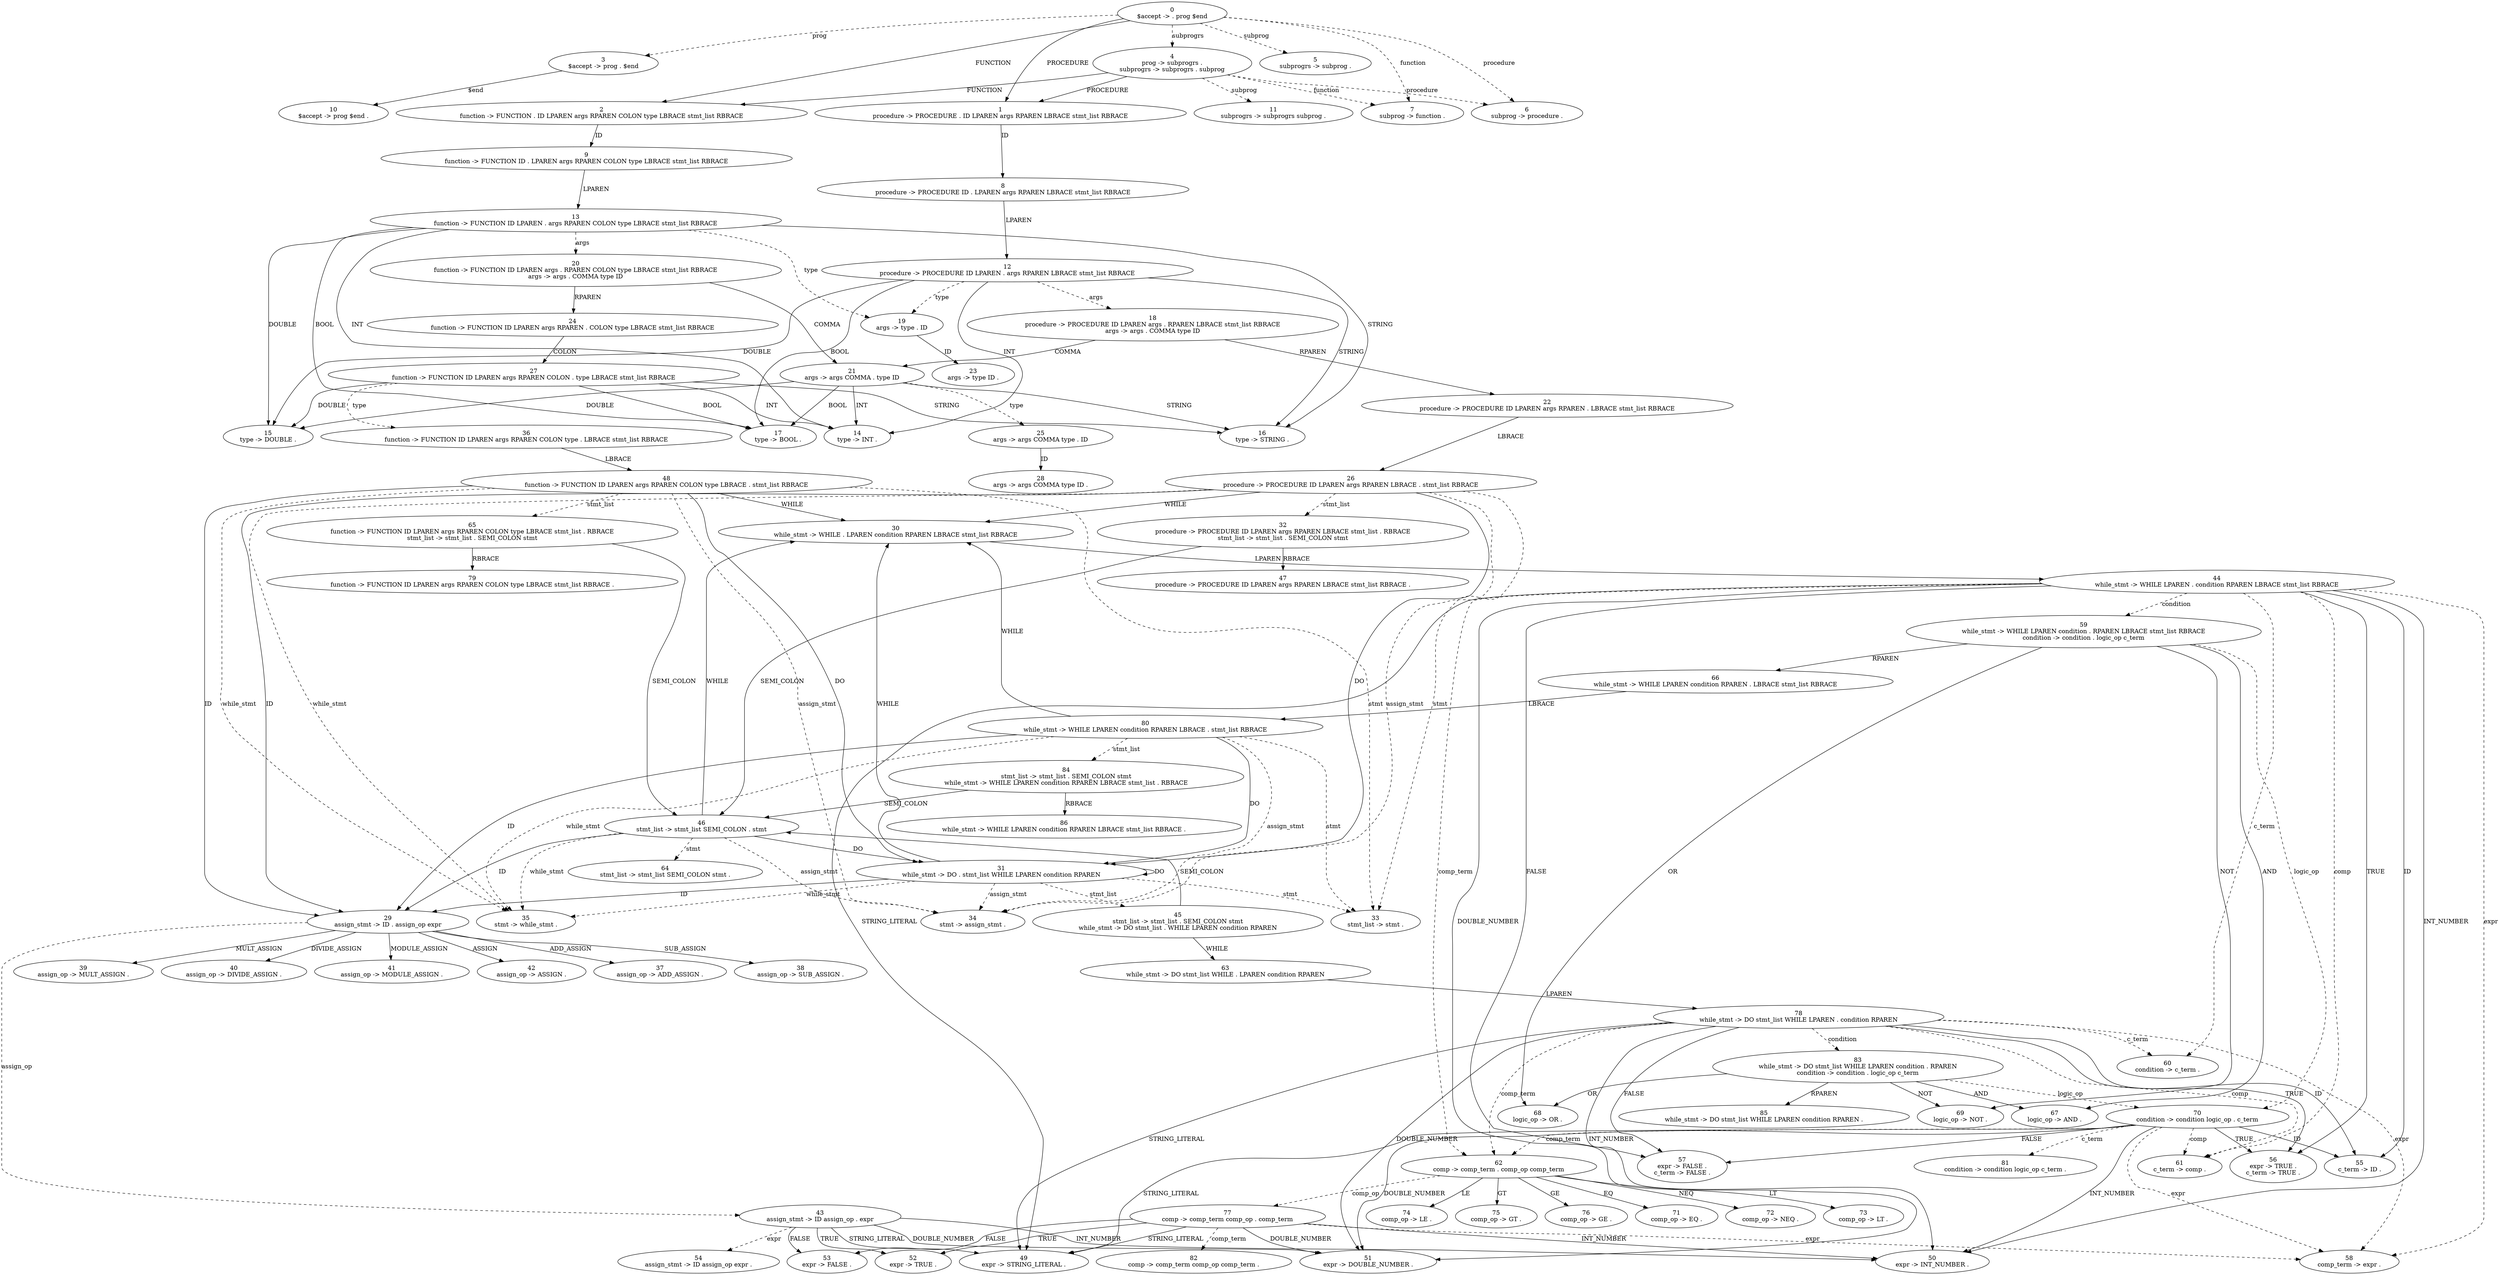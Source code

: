 digraph Automaton {
  0 [label="0\n$accept -> . prog $end"]
  0 -> 1 [style=solid label="PROCEDURE"]
  0 -> 2 [style=solid label="FUNCTION"]
  0 -> 3 [style=dashed label="prog"]
  0 -> 4 [style=dashed label="subprogrs"]
  0 -> 5 [style=dashed label="subprog"]
  0 -> 6 [style=dashed label="procedure"]
  0 -> 7 [style=dashed label="function"]
  1 [label="1\nprocedure -> PROCEDURE . ID LPAREN args RPAREN LBRACE stmt_list RBRACE"]
  1 -> 8 [style=solid label="ID"]
  2 [label="2\nfunction -> FUNCTION . ID LPAREN args RPAREN COLON type LBRACE stmt_list RBRACE"]
  2 -> 9 [style=solid label="ID"]
  3 [label="3\n$accept -> prog . $end"]
  3 -> 10 [style=solid label="$end"]
  4 [label="4\nprog -> subprogrs .\nsubprogrs -> subprogrs . subprog"]
  4 -> 1 [style=solid label="PROCEDURE"]
  4 -> 2 [style=solid label="FUNCTION"]
  4 -> 11 [style=dashed label="subprog"]
  4 -> 6 [style=dashed label="procedure"]
  4 -> 7 [style=dashed label="function"]
  5 [label="5\nsubprogrs -> subprog ."]
  6 [label="6\nsubprog -> procedure ."]
  7 [label="7\nsubprog -> function ."]
  8 [label="8\nprocedure -> PROCEDURE ID . LPAREN args RPAREN LBRACE stmt_list RBRACE"]
  8 -> 12 [style=solid label="LPAREN"]
  9 [label="9\nfunction -> FUNCTION ID . LPAREN args RPAREN COLON type LBRACE stmt_list RBRACE"]
  9 -> 13 [style=solid label="LPAREN"]
  10 [label="10\n$accept -> prog $end ."]
  11 [label="11\nsubprogrs -> subprogrs subprog ."]
  12 [label="12\nprocedure -> PROCEDURE ID LPAREN . args RPAREN LBRACE stmt_list RBRACE"]
  12 -> 14 [style=solid label="INT"]
  12 -> 15 [style=solid label="DOUBLE"]
  12 -> 16 [style=solid label="STRING"]
  12 -> 17 [style=solid label="BOOL"]
  12 -> 18 [style=dashed label="args"]
  12 -> 19 [style=dashed label="type"]
  13 [label="13\nfunction -> FUNCTION ID LPAREN . args RPAREN COLON type LBRACE stmt_list RBRACE"]
  13 -> 14 [style=solid label="INT"]
  13 -> 15 [style=solid label="DOUBLE"]
  13 -> 16 [style=solid label="STRING"]
  13 -> 17 [style=solid label="BOOL"]
  13 -> 20 [style=dashed label="args"]
  13 -> 19 [style=dashed label="type"]
  14 [label="14\ntype -> INT ."]
  15 [label="15\ntype -> DOUBLE ."]
  16 [label="16\ntype -> STRING ."]
  17 [label="17\ntype -> BOOL ."]
  18 [label="18\nprocedure -> PROCEDURE ID LPAREN args . RPAREN LBRACE stmt_list RBRACE\nargs -> args . COMMA type ID"]
  18 -> 21 [style=solid label="COMMA"]
  18 -> 22 [style=solid label="RPAREN"]
  19 [label="19\nargs -> type . ID"]
  19 -> 23 [style=solid label="ID"]
  20 [label="20\nfunction -> FUNCTION ID LPAREN args . RPAREN COLON type LBRACE stmt_list RBRACE\nargs -> args . COMMA type ID"]
  20 -> 21 [style=solid label="COMMA"]
  20 -> 24 [style=solid label="RPAREN"]
  21 [label="21\nargs -> args COMMA . type ID"]
  21 -> 14 [style=solid label="INT"]
  21 -> 15 [style=solid label="DOUBLE"]
  21 -> 16 [style=solid label="STRING"]
  21 -> 17 [style=solid label="BOOL"]
  21 -> 25 [style=dashed label="type"]
  22 [label="22\nprocedure -> PROCEDURE ID LPAREN args RPAREN . LBRACE stmt_list RBRACE"]
  22 -> 26 [style=solid label="LBRACE"]
  23 [label="23\nargs -> type ID ."]
  24 [label="24\nfunction -> FUNCTION ID LPAREN args RPAREN . COLON type LBRACE stmt_list RBRACE"]
  24 -> 27 [style=solid label="COLON"]
  25 [label="25\nargs -> args COMMA type . ID"]
  25 -> 28 [style=solid label="ID"]
  26 [label="26\nprocedure -> PROCEDURE ID LPAREN args RPAREN LBRACE . stmt_list RBRACE"]
  26 -> 29 [style=solid label="ID"]
  26 -> 30 [style=solid label="WHILE"]
  26 -> 31 [style=solid label="DO"]
  26 -> 32 [style=dashed label="stmt_list"]
  26 -> 33 [style=dashed label="stmt"]
  26 -> 34 [style=dashed label="assign_stmt"]
  26 -> 35 [style=dashed label="while_stmt"]
  27 [label="27\nfunction -> FUNCTION ID LPAREN args RPAREN COLON . type LBRACE stmt_list RBRACE"]
  27 -> 14 [style=solid label="INT"]
  27 -> 15 [style=solid label="DOUBLE"]
  27 -> 16 [style=solid label="STRING"]
  27 -> 17 [style=solid label="BOOL"]
  27 -> 36 [style=dashed label="type"]
  28 [label="28\nargs -> args COMMA type ID ."]
  29 [label="29\nassign_stmt -> ID . assign_op expr"]
  29 -> 37 [style=solid label="ADD_ASSIGN"]
  29 -> 38 [style=solid label="SUB_ASSIGN"]
  29 -> 39 [style=solid label="MULT_ASSIGN"]
  29 -> 40 [style=solid label="DIVIDE_ASSIGN"]
  29 -> 41 [style=solid label="MODULE_ASSIGN"]
  29 -> 42 [style=solid label="ASSIGN"]
  29 -> 43 [style=dashed label="assign_op"]
  30 [label="30\nwhile_stmt -> WHILE . LPAREN condition RPAREN LBRACE stmt_list RBRACE"]
  30 -> 44 [style=solid label="LPAREN"]
  31 [label="31\nwhile_stmt -> DO . stmt_list WHILE LPAREN condition RPAREN"]
  31 -> 29 [style=solid label="ID"]
  31 -> 30 [style=solid label="WHILE"]
  31 -> 31 [style=solid label="DO"]
  31 -> 45 [style=dashed label="stmt_list"]
  31 -> 33 [style=dashed label="stmt"]
  31 -> 34 [style=dashed label="assign_stmt"]
  31 -> 35 [style=dashed label="while_stmt"]
  32 [label="32\nprocedure -> PROCEDURE ID LPAREN args RPAREN LBRACE stmt_list . RBRACE\nstmt_list -> stmt_list . SEMI_COLON stmt"]
  32 -> 46 [style=solid label="SEMI_COLON"]
  32 -> 47 [style=solid label="RBRACE"]
  33 [label="33\nstmt_list -> stmt ."]
  34 [label="34\nstmt -> assign_stmt ."]
  35 [label="35\nstmt -> while_stmt ."]
  36 [label="36\nfunction -> FUNCTION ID LPAREN args RPAREN COLON type . LBRACE stmt_list RBRACE"]
  36 -> 48 [style=solid label="LBRACE"]
  37 [label="37\nassign_op -> ADD_ASSIGN ."]
  38 [label="38\nassign_op -> SUB_ASSIGN ."]
  39 [label="39\nassign_op -> MULT_ASSIGN ."]
  40 [label="40\nassign_op -> DIVIDE_ASSIGN ."]
  41 [label="41\nassign_op -> MODULE_ASSIGN ."]
  42 [label="42\nassign_op -> ASSIGN ."]
  43 [label="43\nassign_stmt -> ID assign_op . expr"]
  43 -> 49 [style=solid label="STRING_LITERAL"]
  43 -> 50 [style=solid label="INT_NUMBER"]
  43 -> 51 [style=solid label="DOUBLE_NUMBER"]
  43 -> 52 [style=solid label="TRUE"]
  43 -> 53 [style=solid label="FALSE"]
  43 -> 54 [style=dashed label="expr"]
  44 [label="44\nwhile_stmt -> WHILE LPAREN . condition RPAREN LBRACE stmt_list RBRACE"]
  44 -> 55 [style=solid label="ID"]
  44 -> 49 [style=solid label="STRING_LITERAL"]
  44 -> 50 [style=solid label="INT_NUMBER"]
  44 -> 51 [style=solid label="DOUBLE_NUMBER"]
  44 -> 56 [style=solid label="TRUE"]
  44 -> 57 [style=solid label="FALSE"]
  44 -> 58 [style=dashed label="expr"]
  44 -> 59 [style=dashed label="condition"]
  44 -> 60 [style=dashed label="c_term"]
  44 -> 61 [style=dashed label="comp"]
  44 -> 62 [style=dashed label="comp_term"]
  45 [label="45\nstmt_list -> stmt_list . SEMI_COLON stmt\nwhile_stmt -> DO stmt_list . WHILE LPAREN condition RPAREN"]
  45 -> 63 [style=solid label="WHILE"]
  45 -> 46 [style=solid label="SEMI_COLON"]
  46 [label="46\nstmt_list -> stmt_list SEMI_COLON . stmt"]
  46 -> 29 [style=solid label="ID"]
  46 -> 30 [style=solid label="WHILE"]
  46 -> 31 [style=solid label="DO"]
  46 -> 64 [style=dashed label="stmt"]
  46 -> 34 [style=dashed label="assign_stmt"]
  46 -> 35 [style=dashed label="while_stmt"]
  47 [label="47\nprocedure -> PROCEDURE ID LPAREN args RPAREN LBRACE stmt_list RBRACE ."]
  48 [label="48\nfunction -> FUNCTION ID LPAREN args RPAREN COLON type LBRACE . stmt_list RBRACE"]
  48 -> 29 [style=solid label="ID"]
  48 -> 30 [style=solid label="WHILE"]
  48 -> 31 [style=solid label="DO"]
  48 -> 65 [style=dashed label="stmt_list"]
  48 -> 33 [style=dashed label="stmt"]
  48 -> 34 [style=dashed label="assign_stmt"]
  48 -> 35 [style=dashed label="while_stmt"]
  49 [label="49\nexpr -> STRING_LITERAL ."]
  50 [label="50\nexpr -> INT_NUMBER ."]
  51 [label="51\nexpr -> DOUBLE_NUMBER ."]
  52 [label="52\nexpr -> TRUE ."]
  53 [label="53\nexpr -> FALSE ."]
  54 [label="54\nassign_stmt -> ID assign_op expr ."]
  55 [label="55\nc_term -> ID ."]
  56 [label="56\nexpr -> TRUE .\nc_term -> TRUE ."]
  57 [label="57\nexpr -> FALSE .\nc_term -> FALSE ."]
  58 [label="58\ncomp_term -> expr ."]
  59 [label="59\nwhile_stmt -> WHILE LPAREN condition . RPAREN LBRACE stmt_list RBRACE\ncondition -> condition . logic_op c_term"]
  59 -> 66 [style=solid label="RPAREN"]
  59 -> 67 [style=solid label="AND"]
  59 -> 68 [style=solid label="OR"]
  59 -> 69 [style=solid label="NOT"]
  59 -> 70 [style=dashed label="logic_op"]
  60 [label="60\ncondition -> c_term ."]
  61 [label="61\nc_term -> comp ."]
  62 [label="62\ncomp -> comp_term . comp_op comp_term"]
  62 -> 71 [style=solid label="EQ"]
  62 -> 72 [style=solid label="NEQ"]
  62 -> 73 [style=solid label="LT"]
  62 -> 74 [style=solid label="LE"]
  62 -> 75 [style=solid label="GT"]
  62 -> 76 [style=solid label="GE"]
  62 -> 77 [style=dashed label="comp_op"]
  63 [label="63\nwhile_stmt -> DO stmt_list WHILE . LPAREN condition RPAREN"]
  63 -> 78 [style=solid label="LPAREN"]
  64 [label="64\nstmt_list -> stmt_list SEMI_COLON stmt ."]
  65 [label="65\nfunction -> FUNCTION ID LPAREN args RPAREN COLON type LBRACE stmt_list . RBRACE\nstmt_list -> stmt_list . SEMI_COLON stmt"]
  65 -> 46 [style=solid label="SEMI_COLON"]
  65 -> 79 [style=solid label="RBRACE"]
  66 [label="66\nwhile_stmt -> WHILE LPAREN condition RPAREN . LBRACE stmt_list RBRACE"]
  66 -> 80 [style=solid label="LBRACE"]
  67 [label="67\nlogic_op -> AND ."]
  68 [label="68\nlogic_op -> OR ."]
  69 [label="69\nlogic_op -> NOT ."]
  70 [label="70\ncondition -> condition logic_op . c_term"]
  70 -> 55 [style=solid label="ID"]
  70 -> 49 [style=solid label="STRING_LITERAL"]
  70 -> 50 [style=solid label="INT_NUMBER"]
  70 -> 51 [style=solid label="DOUBLE_NUMBER"]
  70 -> 56 [style=solid label="TRUE"]
  70 -> 57 [style=solid label="FALSE"]
  70 -> 58 [style=dashed label="expr"]
  70 -> 81 [style=dashed label="c_term"]
  70 -> 61 [style=dashed label="comp"]
  70 -> 62 [style=dashed label="comp_term"]
  71 [label="71\ncomp_op -> EQ ."]
  72 [label="72\ncomp_op -> NEQ ."]
  73 [label="73\ncomp_op -> LT ."]
  74 [label="74\ncomp_op -> LE ."]
  75 [label="75\ncomp_op -> GT ."]
  76 [label="76\ncomp_op -> GE ."]
  77 [label="77\ncomp -> comp_term comp_op . comp_term"]
  77 -> 49 [style=solid label="STRING_LITERAL"]
  77 -> 50 [style=solid label="INT_NUMBER"]
  77 -> 51 [style=solid label="DOUBLE_NUMBER"]
  77 -> 52 [style=solid label="TRUE"]
  77 -> 53 [style=solid label="FALSE"]
  77 -> 58 [style=dashed label="expr"]
  77 -> 82 [style=dashed label="comp_term"]
  78 [label="78\nwhile_stmt -> DO stmt_list WHILE LPAREN . condition RPAREN"]
  78 -> 55 [style=solid label="ID"]
  78 -> 49 [style=solid label="STRING_LITERAL"]
  78 -> 50 [style=solid label="INT_NUMBER"]
  78 -> 51 [style=solid label="DOUBLE_NUMBER"]
  78 -> 56 [style=solid label="TRUE"]
  78 -> 57 [style=solid label="FALSE"]
  78 -> 58 [style=dashed label="expr"]
  78 -> 83 [style=dashed label="condition"]
  78 -> 60 [style=dashed label="c_term"]
  78 -> 61 [style=dashed label="comp"]
  78 -> 62 [style=dashed label="comp_term"]
  79 [label="79\nfunction -> FUNCTION ID LPAREN args RPAREN COLON type LBRACE stmt_list RBRACE ."]
  80 [label="80\nwhile_stmt -> WHILE LPAREN condition RPAREN LBRACE . stmt_list RBRACE"]
  80 -> 29 [style=solid label="ID"]
  80 -> 30 [style=solid label="WHILE"]
  80 -> 31 [style=solid label="DO"]
  80 -> 84 [style=dashed label="stmt_list"]
  80 -> 33 [style=dashed label="stmt"]
  80 -> 34 [style=dashed label="assign_stmt"]
  80 -> 35 [style=dashed label="while_stmt"]
  81 [label="81\ncondition -> condition logic_op c_term ."]
  82 [label="82\ncomp -> comp_term comp_op comp_term ."]
  83 [label="83\nwhile_stmt -> DO stmt_list WHILE LPAREN condition . RPAREN\ncondition -> condition . logic_op c_term"]
  83 -> 85 [style=solid label="RPAREN"]
  83 -> 67 [style=solid label="AND"]
  83 -> 68 [style=solid label="OR"]
  83 -> 69 [style=solid label="NOT"]
  83 -> 70 [style=dashed label="logic_op"]
  84 [label="84\nstmt_list -> stmt_list . SEMI_COLON stmt\nwhile_stmt -> WHILE LPAREN condition RPAREN LBRACE stmt_list . RBRACE"]
  84 -> 46 [style=solid label="SEMI_COLON"]
  84 -> 86 [style=solid label="RBRACE"]
  85 [label="85\nwhile_stmt -> DO stmt_list WHILE LPAREN condition RPAREN ."]
  86 [label="86\nwhile_stmt -> WHILE LPAREN condition RPAREN LBRACE stmt_list RBRACE ."]
}
